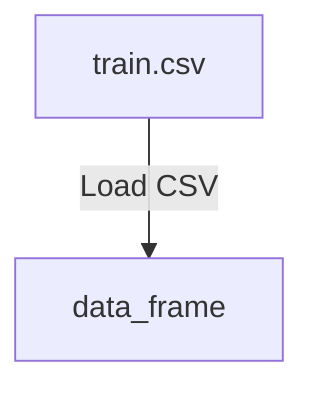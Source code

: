 flowchart TD
    A["train.csv"] --> |"Load CSV"| B["data_frame"]
    click A href "../input/hubmap-organ-segmentation/train.csv" "description"